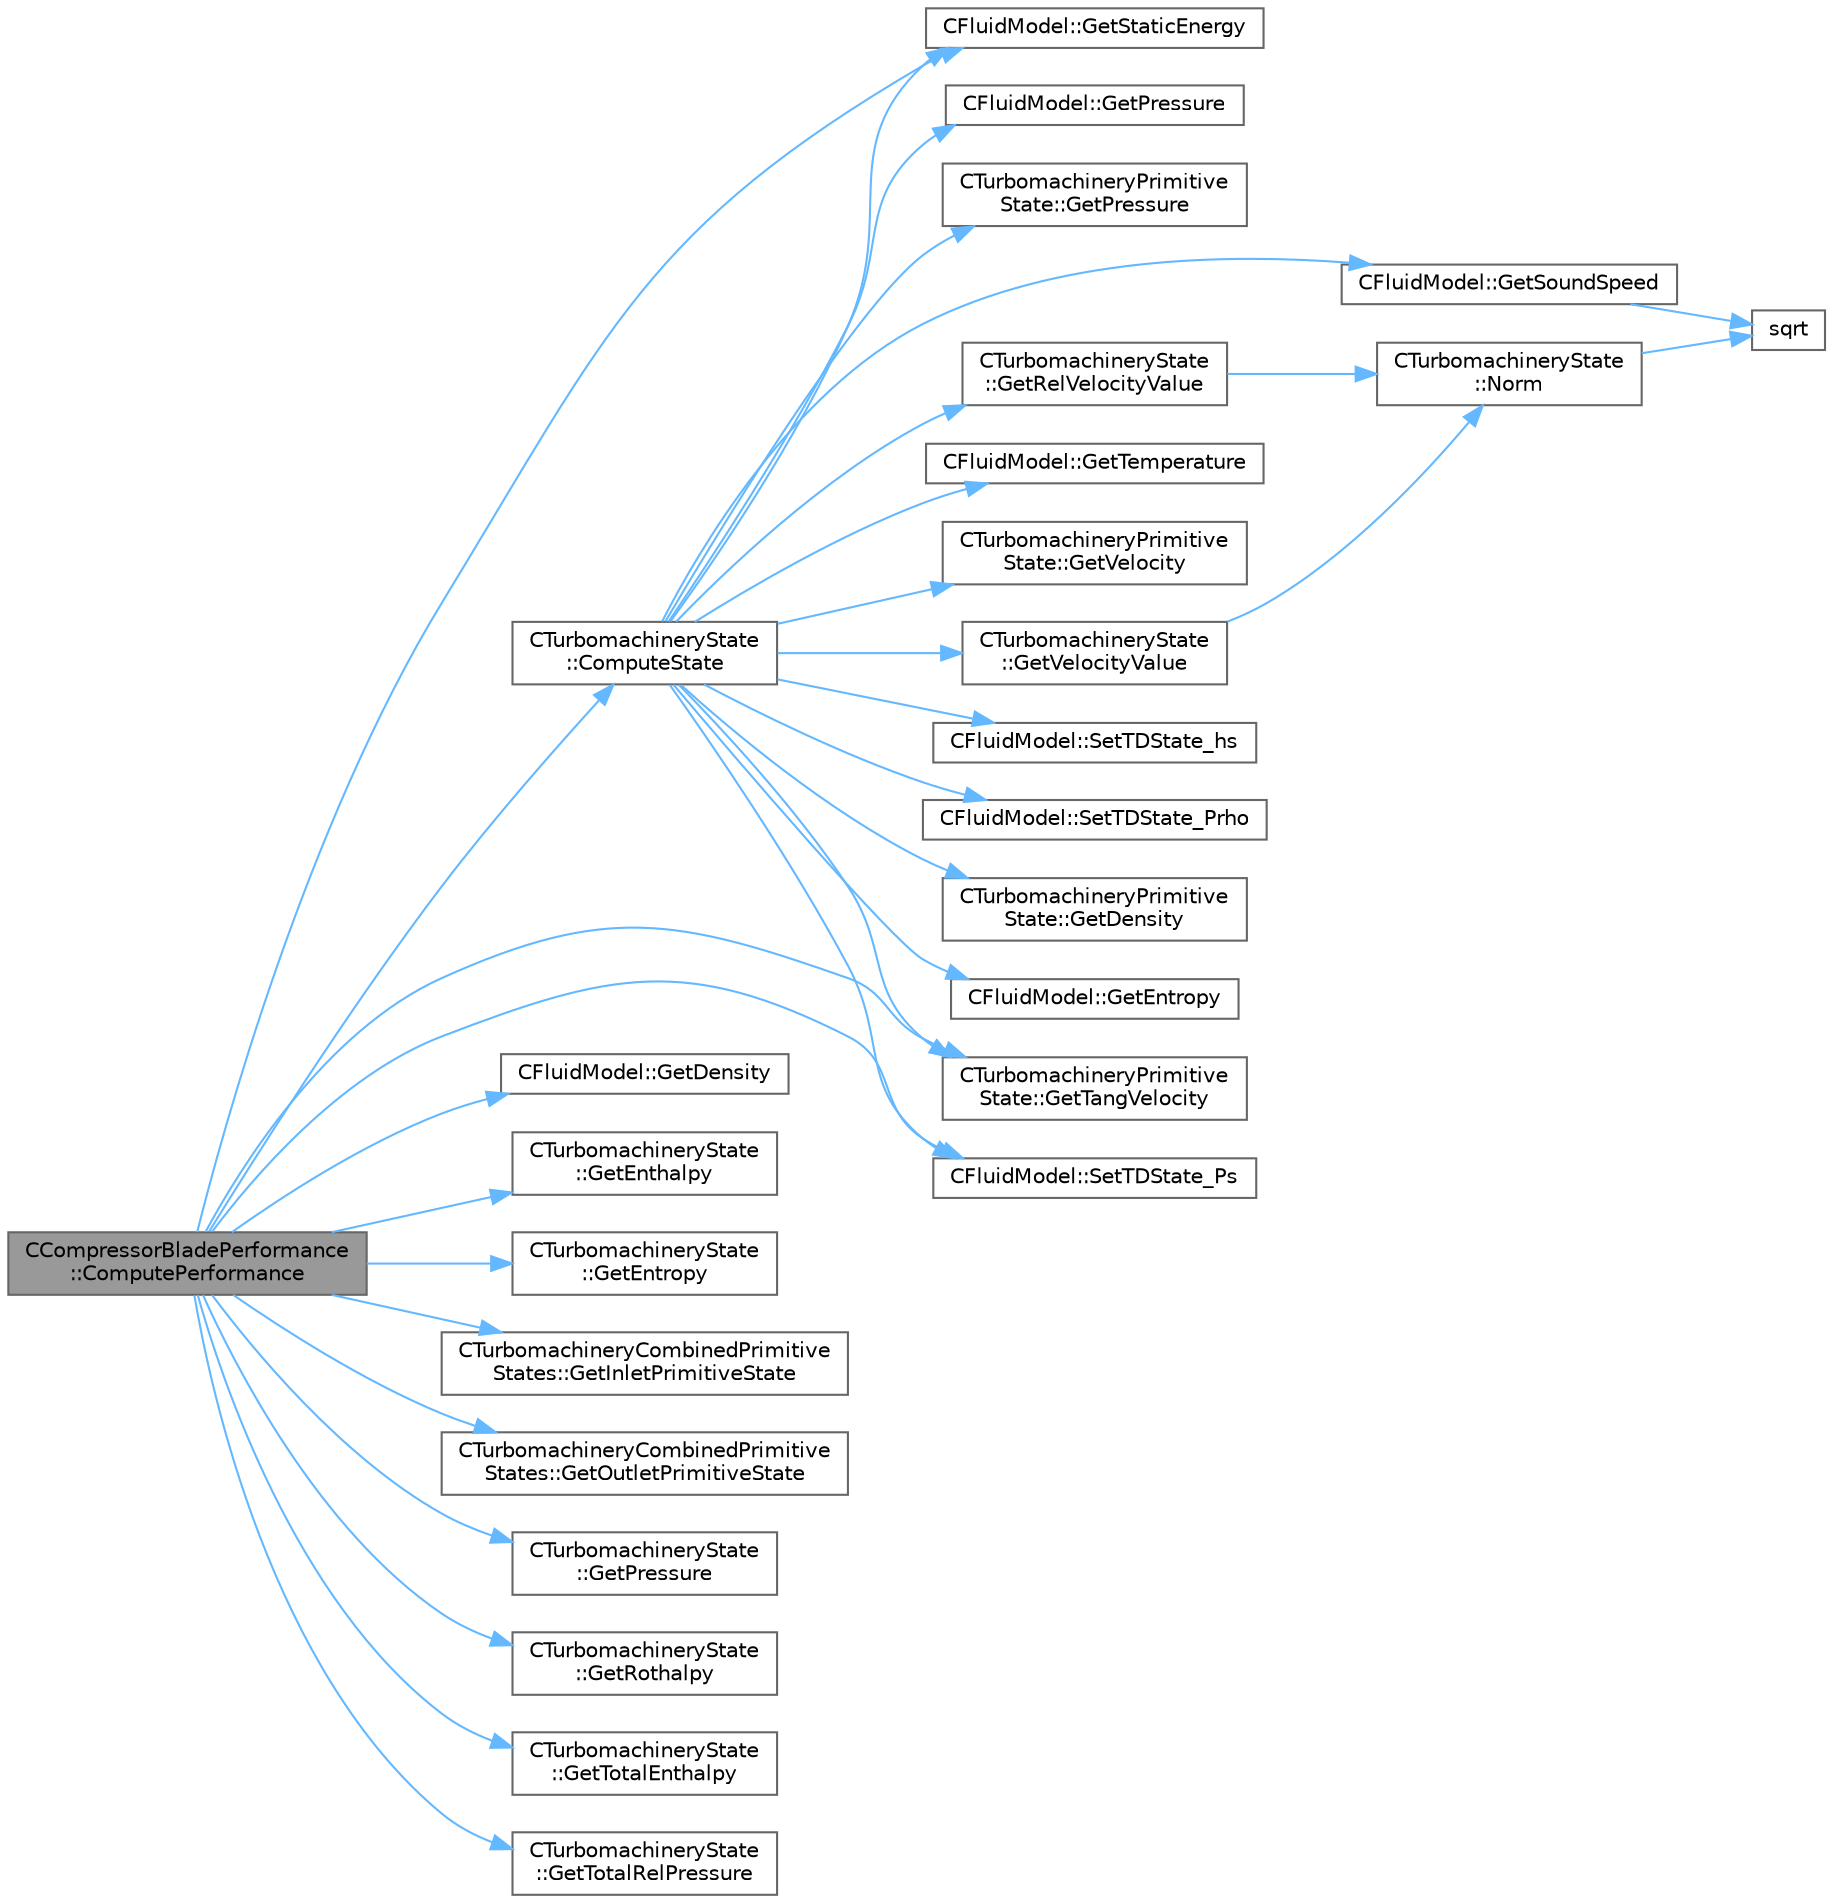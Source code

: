 digraph "CCompressorBladePerformance::ComputePerformance"
{
 // LATEX_PDF_SIZE
  bgcolor="transparent";
  edge [fontname=Helvetica,fontsize=10,labelfontname=Helvetica,labelfontsize=10];
  node [fontname=Helvetica,fontsize=10,shape=box,height=0.2,width=0.4];
  rankdir="LR";
  Node1 [id="Node000001",label="CCompressorBladePerformance\l::ComputePerformance",height=0.2,width=0.4,color="gray40", fillcolor="grey60", style="filled", fontcolor="black",tooltip=" "];
  Node1 -> Node2 [id="edge1_Node000001_Node000002",color="steelblue1",style="solid",tooltip=" "];
  Node2 [id="Node000002",label="CTurbomachineryState\l::ComputeState",height=0.2,width=0.4,color="grey40", fillcolor="white", style="filled",URL="$classCTurbomachineryState.html#a9d68929143e8392efdce0024d0db6711",tooltip=" "];
  Node2 -> Node3 [id="edge2_Node000002_Node000003",color="steelblue1",style="solid",tooltip=" "];
  Node3 [id="Node000003",label="CTurbomachineryPrimitive\lState::GetDensity",height=0.2,width=0.4,color="grey40", fillcolor="white", style="filled",URL="$classCTurbomachineryPrimitiveState.html#afe63cca42b8f3194d05bd34c522f949b",tooltip=" "];
  Node2 -> Node4 [id="edge3_Node000002_Node000004",color="steelblue1",style="solid",tooltip=" "];
  Node4 [id="Node000004",label="CFluidModel::GetEntropy",height=0.2,width=0.4,color="grey40", fillcolor="white", style="filled",URL="$classCFluidModel.html#a17bbe844c3f4f8cca37b42ac07f638e1",tooltip="Get fluid entropy."];
  Node2 -> Node5 [id="edge4_Node000002_Node000005",color="steelblue1",style="solid",tooltip=" "];
  Node5 [id="Node000005",label="CFluidModel::GetPressure",height=0.2,width=0.4,color="grey40", fillcolor="white", style="filled",URL="$classCFluidModel.html#aee63b54308942e8b61b62a12a3278029",tooltip="Get fluid pressure."];
  Node2 -> Node6 [id="edge5_Node000002_Node000006",color="steelblue1",style="solid",tooltip=" "];
  Node6 [id="Node000006",label="CTurbomachineryPrimitive\lState::GetPressure",height=0.2,width=0.4,color="grey40", fillcolor="white", style="filled",URL="$classCTurbomachineryPrimitiveState.html#acabbc86e2adb6fd425d960ae81b7efe9",tooltip=" "];
  Node2 -> Node7 [id="edge6_Node000002_Node000007",color="steelblue1",style="solid",tooltip=" "];
  Node7 [id="Node000007",label="CTurbomachineryState\l::GetRelVelocityValue",height=0.2,width=0.4,color="grey40", fillcolor="white", style="filled",URL="$classCTurbomachineryState.html#a9c957bc875b2506d2232ea3ce2d7e24b",tooltip=" "];
  Node7 -> Node8 [id="edge7_Node000007_Node000008",color="steelblue1",style="solid",tooltip=" "];
  Node8 [id="Node000008",label="CTurbomachineryState\l::Norm",height=0.2,width=0.4,color="grey40", fillcolor="white", style="filled",URL="$classCTurbomachineryState.html#a9f2a05ac334754db020e2e580d8e6117",tooltip=" "];
  Node8 -> Node9 [id="edge8_Node000008_Node000009",color="steelblue1",style="solid",tooltip=" "];
  Node9 [id="Node000009",label="sqrt",height=0.2,width=0.4,color="grey40", fillcolor="white", style="filled",URL="$group__SIMD.html#ga54a1925ab40fb4249ea255072520de35",tooltip=" "];
  Node2 -> Node10 [id="edge9_Node000002_Node000010",color="steelblue1",style="solid",tooltip=" "];
  Node10 [id="Node000010",label="CFluidModel::GetSoundSpeed",height=0.2,width=0.4,color="grey40", fillcolor="white", style="filled",URL="$classCFluidModel.html#a114d121d918607fe923446ad733b2c62",tooltip="Get fluid speed of sound."];
  Node10 -> Node9 [id="edge10_Node000010_Node000009",color="steelblue1",style="solid",tooltip=" "];
  Node2 -> Node11 [id="edge11_Node000002_Node000011",color="steelblue1",style="solid",tooltip=" "];
  Node11 [id="Node000011",label="CFluidModel::GetStaticEnergy",height=0.2,width=0.4,color="grey40", fillcolor="white", style="filled",URL="$classCFluidModel.html#ad8b3f3e7fc1acdcea7450f9b83c1dd46",tooltip="Get fluid internal energy."];
  Node2 -> Node12 [id="edge12_Node000002_Node000012",color="steelblue1",style="solid",tooltip=" "];
  Node12 [id="Node000012",label="CTurbomachineryPrimitive\lState::GetTangVelocity",height=0.2,width=0.4,color="grey40", fillcolor="white", style="filled",URL="$classCTurbomachineryPrimitiveState.html#a1e3792bb7fbb575e27a45ebc5c7a0a59",tooltip=" "];
  Node2 -> Node13 [id="edge13_Node000002_Node000013",color="steelblue1",style="solid",tooltip=" "];
  Node13 [id="Node000013",label="CFluidModel::GetTemperature",height=0.2,width=0.4,color="grey40", fillcolor="white", style="filled",URL="$classCFluidModel.html#ab7651562ac98477a1f3ae39832a4ffb1",tooltip="Get fluid temperature."];
  Node2 -> Node14 [id="edge14_Node000002_Node000014",color="steelblue1",style="solid",tooltip=" "];
  Node14 [id="Node000014",label="CTurbomachineryPrimitive\lState::GetVelocity",height=0.2,width=0.4,color="grey40", fillcolor="white", style="filled",URL="$classCTurbomachineryPrimitiveState.html#a270636a3aa5dcbdb3b8c585dda6b097b",tooltip=" "];
  Node2 -> Node15 [id="edge15_Node000002_Node000015",color="steelblue1",style="solid",tooltip=" "];
  Node15 [id="Node000015",label="CTurbomachineryState\l::GetVelocityValue",height=0.2,width=0.4,color="grey40", fillcolor="white", style="filled",URL="$classCTurbomachineryState.html#a9b9ad9b5cd46bddfba581da8fc41a0ad",tooltip=" "];
  Node15 -> Node8 [id="edge16_Node000015_Node000008",color="steelblue1",style="solid",tooltip=" "];
  Node2 -> Node16 [id="edge17_Node000002_Node000016",color="steelblue1",style="solid",tooltip=" "];
  Node16 [id="Node000016",label="CFluidModel::SetTDState_hs",height=0.2,width=0.4,color="grey40", fillcolor="white", style="filled",URL="$classCFluidModel.html#ad43c7256d309ff23b168925b03867e30",tooltip="virtual member that would be different for each gas model implemented"];
  Node2 -> Node17 [id="edge18_Node000002_Node000017",color="steelblue1",style="solid",tooltip=" "];
  Node17 [id="Node000017",label="CFluidModel::SetTDState_Prho",height=0.2,width=0.4,color="grey40", fillcolor="white", style="filled",URL="$classCFluidModel.html#a7748f80460e9a907b0d0002e98d4d281",tooltip="virtual member that would be different for each gas model implemented"];
  Node2 -> Node18 [id="edge19_Node000002_Node000018",color="steelblue1",style="solid",tooltip=" "];
  Node18 [id="Node000018",label="CFluidModel::SetTDState_Ps",height=0.2,width=0.4,color="grey40", fillcolor="white", style="filled",URL="$classCFluidModel.html#aec8013d6d011421f0b1dc62f576b2c7d",tooltip="virtual member that would be different for each gas model implemented"];
  Node1 -> Node19 [id="edge20_Node000001_Node000019",color="steelblue1",style="solid",tooltip=" "];
  Node19 [id="Node000019",label="CFluidModel::GetDensity",height=0.2,width=0.4,color="grey40", fillcolor="white", style="filled",URL="$classCFluidModel.html#aea74264efe7875c6f8c0aa62e3ccd62a",tooltip="Get fluid density."];
  Node1 -> Node20 [id="edge21_Node000001_Node000020",color="steelblue1",style="solid",tooltip=" "];
  Node20 [id="Node000020",label="CTurbomachineryState\l::GetEnthalpy",height=0.2,width=0.4,color="grey40", fillcolor="white", style="filled",URL="$classCTurbomachineryState.html#ab5e5176d79867f50a2f0f90719f0e672",tooltip=" "];
  Node1 -> Node21 [id="edge22_Node000001_Node000021",color="steelblue1",style="solid",tooltip=" "];
  Node21 [id="Node000021",label="CTurbomachineryState\l::GetEntropy",height=0.2,width=0.4,color="grey40", fillcolor="white", style="filled",URL="$classCTurbomachineryState.html#acf5ef5989c46786a9f081ef0a81a8672",tooltip=" "];
  Node1 -> Node22 [id="edge23_Node000001_Node000022",color="steelblue1",style="solid",tooltip=" "];
  Node22 [id="Node000022",label="CTurbomachineryCombinedPrimitive\lStates::GetInletPrimitiveState",height=0.2,width=0.4,color="grey40", fillcolor="white", style="filled",URL="$classCTurbomachineryCombinedPrimitiveStates.html#a529c9036938f9ed1b24742e707ef9793",tooltip=" "];
  Node1 -> Node23 [id="edge24_Node000001_Node000023",color="steelblue1",style="solid",tooltip=" "];
  Node23 [id="Node000023",label="CTurbomachineryCombinedPrimitive\lStates::GetOutletPrimitiveState",height=0.2,width=0.4,color="grey40", fillcolor="white", style="filled",URL="$classCTurbomachineryCombinedPrimitiveStates.html#a9e53acf117a61c2bffd24fa327a6d509",tooltip=" "];
  Node1 -> Node24 [id="edge25_Node000001_Node000024",color="steelblue1",style="solid",tooltip=" "];
  Node24 [id="Node000024",label="CTurbomachineryState\l::GetPressure",height=0.2,width=0.4,color="grey40", fillcolor="white", style="filled",URL="$classCTurbomachineryState.html#a3a9ea09cf30048fbed08fb470339fbd9",tooltip=" "];
  Node1 -> Node25 [id="edge26_Node000001_Node000025",color="steelblue1",style="solid",tooltip=" "];
  Node25 [id="Node000025",label="CTurbomachineryState\l::GetRothalpy",height=0.2,width=0.4,color="grey40", fillcolor="white", style="filled",URL="$classCTurbomachineryState.html#ae8b8096c133941a2a7cfabbe196e7b5f",tooltip=" "];
  Node1 -> Node11 [id="edge27_Node000001_Node000011",color="steelblue1",style="solid",tooltip=" "];
  Node1 -> Node12 [id="edge28_Node000001_Node000012",color="steelblue1",style="solid",tooltip=" "];
  Node1 -> Node26 [id="edge29_Node000001_Node000026",color="steelblue1",style="solid",tooltip=" "];
  Node26 [id="Node000026",label="CTurbomachineryState\l::GetTotalEnthalpy",height=0.2,width=0.4,color="grey40", fillcolor="white", style="filled",URL="$classCTurbomachineryState.html#a5fb0ed974464623acd69eda1cc84da45",tooltip=" "];
  Node1 -> Node27 [id="edge30_Node000001_Node000027",color="steelblue1",style="solid",tooltip=" "];
  Node27 [id="Node000027",label="CTurbomachineryState\l::GetTotalRelPressure",height=0.2,width=0.4,color="grey40", fillcolor="white", style="filled",URL="$classCTurbomachineryState.html#a71bc4db72ac729a887a5d1ef91e5a94a",tooltip=" "];
  Node1 -> Node18 [id="edge31_Node000001_Node000018",color="steelblue1",style="solid",tooltip=" "];
}
